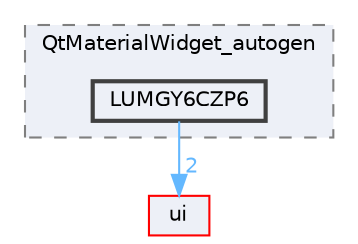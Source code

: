 digraph "LUMGY6CZP6"
{
 // LATEX_PDF_SIZE
  bgcolor="transparent";
  edge [fontname=Helvetica,fontsize=10,labelfontname=Helvetica,labelfontsize=10];
  node [fontname=Helvetica,fontsize=10,shape=box,height=0.2,width=0.4];
  compound=true
  subgraph clusterdir_ef79c2e318cccb174faf66af28e4f96b {
    graph [ bgcolor="#edf0f7", pencolor="grey50", label="QtMaterialWidget_autogen", fontname=Helvetica,fontsize=10 style="filled,dashed", URL="dir_ef79c2e318cccb174faf66af28e4f96b.html",tooltip=""]
  dir_597ad5f1dcef93faf0a8f8090354e7aa [label="LUMGY6CZP6", fillcolor="#edf0f7", color="grey25", style="filled,bold", URL="dir_597ad5f1dcef93faf0a8f8090354e7aa.html",tooltip=""];
  }
  dir_1788f8309b1a812dcb800a185471cf6c [label="ui", fillcolor="#edf0f7", color="red", style="filled", URL="dir_1788f8309b1a812dcb800a185471cf6c.html",tooltip=""];
  dir_597ad5f1dcef93faf0a8f8090354e7aa->dir_1788f8309b1a812dcb800a185471cf6c [headlabel="2", labeldistance=1.5 headhref="dir_000199_000351.html" href="dir_000199_000351.html" color="steelblue1" fontcolor="steelblue1"];
}
